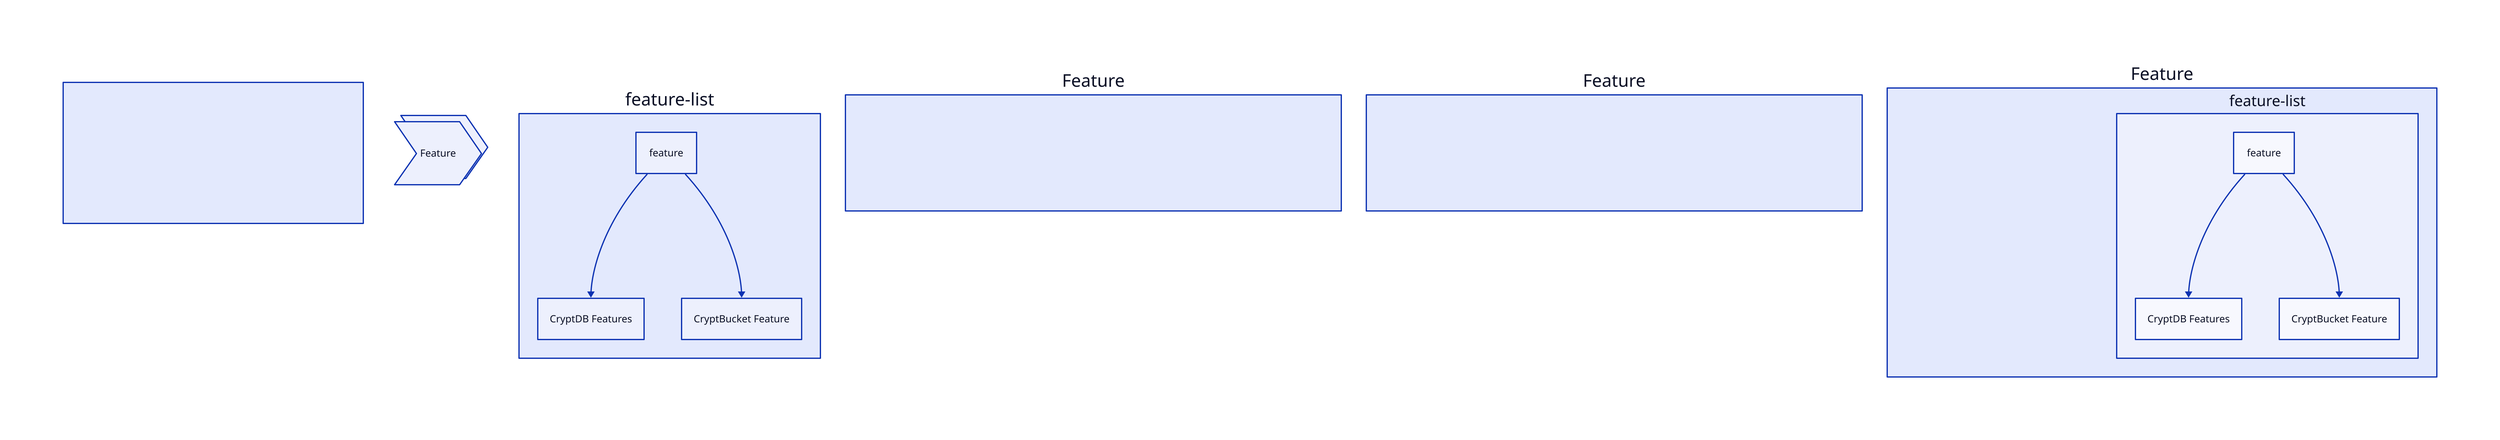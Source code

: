 CryptHub Platform: "" {
    explanation: |md
    # `CryptHub` **Platform**
    ## An `Integrated Hacking Environment`
    - Features, Integrations, and Applications
    |

}

feature: Feature {
    style.multiple: true
    shape: step
}

feature-list: {
    feature -> CryptDB Features
    feature -> CryptBucket Feature
}

CryptHub Features: "Feature" {
    explanation: |md
    # `CryptHub` **Features**
    |
    feature-list: {
        feature -> CryptDB Features
        feature -> CryptBucket Feature
    }
}

CryptDB Feature: "Feature" {
    explanation: |md
    # `CryptDB` **Feature**
    ## `CryptDB` serves as the **primary database** for the `CryptHub` platform.
    |

}


CryptBucket Feature: "Feature" {
    explanation: |md
    # `CryptDB` **Feature**
    ## `CryptDB` serves as the **primary database** for the `CryptHub` platform.
    |
}

